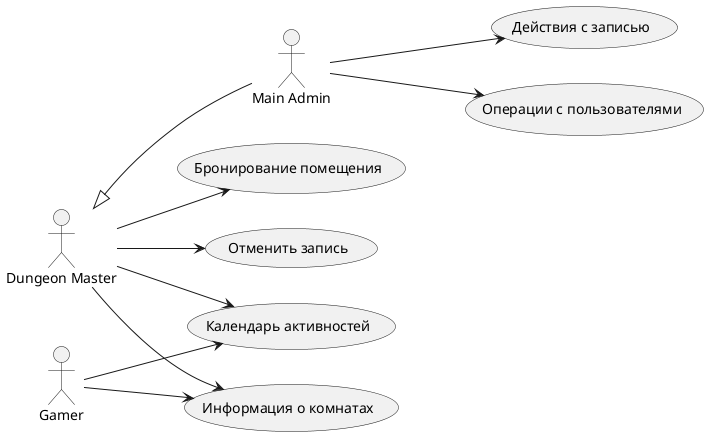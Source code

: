 @startuml
'https://plantuml.com/use-case-diagram


:Main Admin: as Admin
left to right direction
:Gamer:
:Dungeon Master: as GM

(Бронирование помещения) as book
(Информация о комнатах) as rooms
(Действия с записью) as actions
(Отменить запись) as cancel
(Календарь активностей) as calendar
(Операции с пользователями) as usersOP
GM --> book
GM --> rooms
GM --> cancel
GM --> calendar
Admin --> actions
Admin --> usersOP
Gamer --> calendar
Gamer --> rooms

GM <|-- Admin

'
'note right of Admin : This is an example.
'
'note right of (Use)
'A note can also
'be on several lines
'end note
'
'note "This note is connected\nto several objects." as N2
'(Start) .. N2
'N2 .. (Use)
@enduml